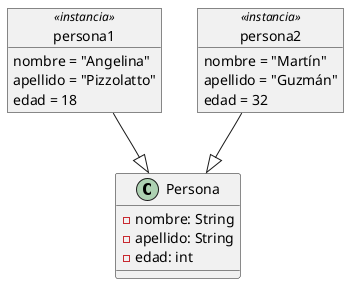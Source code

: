 @startuml persona
class Persona {
  - nombre: String
  - apellido: String
  - edad: int
}

object persona1 <<instancia>> {
  nombre = "Angelina"
  apellido = "Pizzolatto"
  edad = 18
}

object persona2 <<instancia>> {
  nombre = "Martín"
  apellido = "Guzmán"
  edad = 32
}
persona1 --|> Persona
persona2 --|> Persona

@enduml
